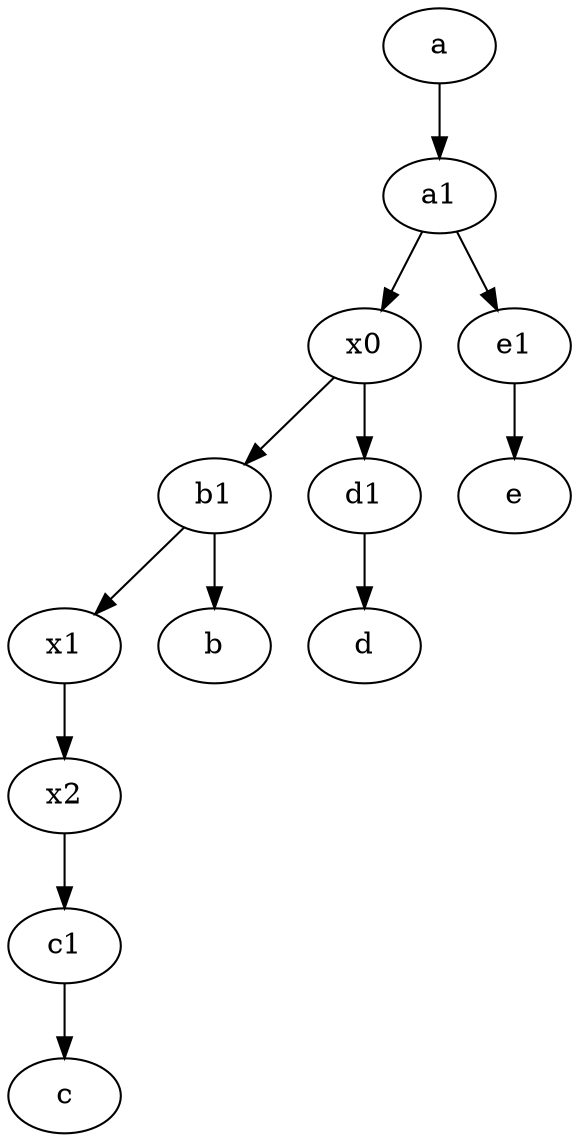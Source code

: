 digraph  {
	x0;
	x1;
	b1 [pos="45,20!"];
	d1 [pos="25,30!"];
	a1 [pos="40,15!"];
	e1 [pos="25,45!"];
	x2;
	a [pos="40,10!"];
	c1 [pos="30,15!"];
	c1 -> c;
	b1 -> b;
	d1 -> d;
	e1 -> e;
	x1 -> x2;
	a1 -> e1;
	b1 -> x1;
	x0 -> d1;
	x0 -> b1;
	a1 -> x0;
	a -> a1;
	x2 -> c1;

	}